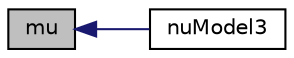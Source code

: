 digraph "mu"
{
  bgcolor="transparent";
  edge [fontname="Helvetica",fontsize="10",labelfontname="Helvetica",labelfontsize="10"];
  node [fontname="Helvetica",fontsize="10",shape=record];
  rankdir="LR";
  Node45 [label="mu",height=0.2,width=0.4,color="black", fillcolor="grey75", style="filled", fontcolor="black"];
  Node45 -> Node46 [dir="back",color="midnightblue",fontsize="10",style="solid",fontname="Helvetica"];
  Node46 [label="nuModel3",height=0.2,width=0.4,color="black",URL="$a33061.html#a233fac9867766b7a3f0d02090945c123",tooltip="Return const-access to phase3 viscosityModel. "];
}

